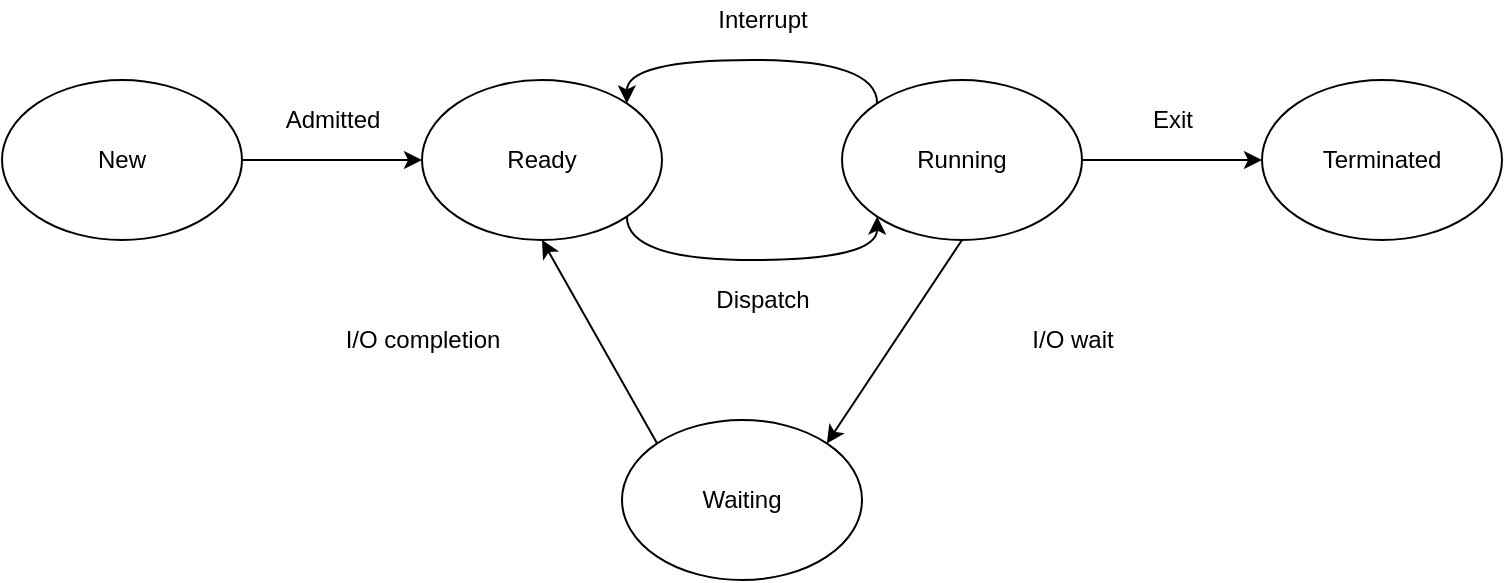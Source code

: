 <mxfile version="13.7.9" type="device"><diagram id="-zuZe3eaNxi7ylrW6iHS" name="Page-1"><mxGraphModel dx="1086" dy="806" grid="1" gridSize="10" guides="1" tooltips="1" connect="1" arrows="1" fold="1" page="1" pageScale="1" pageWidth="850" pageHeight="1100" math="0" shadow="0"><root><mxCell id="0"/><mxCell id="1" parent="0"/><mxCell id="0gNDZZDYRw2D3URfBo-4-1" value="New" style="ellipse;whiteSpace=wrap;html=1;" parent="1" vertex="1"><mxGeometry x="70" y="80" width="120" height="80" as="geometry"/></mxCell><mxCell id="0gNDZZDYRw2D3URfBo-4-2" value="Ready" style="ellipse;whiteSpace=wrap;html=1;" parent="1" vertex="1"><mxGeometry x="280" y="80" width="120" height="80" as="geometry"/></mxCell><mxCell id="0gNDZZDYRw2D3URfBo-4-3" value="Running" style="ellipse;whiteSpace=wrap;html=1;" parent="1" vertex="1"><mxGeometry x="490" y="80" width="120" height="80" as="geometry"/></mxCell><mxCell id="0gNDZZDYRw2D3URfBo-4-4" value="Terminated" style="ellipse;whiteSpace=wrap;html=1;" parent="1" vertex="1"><mxGeometry x="700" y="80" width="120" height="80" as="geometry"/></mxCell><mxCell id="0gNDZZDYRw2D3URfBo-4-5" value="Waiting" style="ellipse;whiteSpace=wrap;html=1;" parent="1" vertex="1"><mxGeometry x="380" y="250" width="120" height="80" as="geometry"/></mxCell><mxCell id="0gNDZZDYRw2D3URfBo-4-6" value="" style="endArrow=classic;html=1;entryX=0;entryY=0.5;entryDx=0;entryDy=0;" parent="1" target="0gNDZZDYRw2D3URfBo-4-2" edge="1"><mxGeometry width="50" height="50" relative="1" as="geometry"><mxPoint x="190" y="120" as="sourcePoint"/><mxPoint x="240" y="70" as="targetPoint"/></mxGeometry></mxCell><mxCell id="0gNDZZDYRw2D3URfBo-4-7" value="Admitted" style="text;html=1;align=center;verticalAlign=middle;resizable=0;points=[];autosize=1;" parent="1" vertex="1"><mxGeometry x="205" y="90" width="60" height="20" as="geometry"/></mxCell><mxCell id="0gNDZZDYRw2D3URfBo-4-8" value="" style="endArrow=classic;html=1;entryX=0;entryY=0.5;entryDx=0;entryDy=0;" parent="1" edge="1"><mxGeometry width="50" height="50" relative="1" as="geometry"><mxPoint x="610" y="120" as="sourcePoint"/><mxPoint x="700" y="120" as="targetPoint"/></mxGeometry></mxCell><mxCell id="0gNDZZDYRw2D3URfBo-4-9" value="Exit" style="text;html=1;align=center;verticalAlign=middle;resizable=0;points=[];autosize=1;" parent="1" vertex="1"><mxGeometry x="635" y="90" width="40" height="20" as="geometry"/></mxCell><mxCell id="0gNDZZDYRw2D3URfBo-4-13" value="Interrupt" style="text;html=1;align=center;verticalAlign=middle;resizable=0;points=[];autosize=1;" parent="1" vertex="1"><mxGeometry x="420" y="40" width="60" height="20" as="geometry"/></mxCell><mxCell id="0gNDZZDYRw2D3URfBo-4-14" value="Dispatch" style="text;html=1;align=center;verticalAlign=middle;resizable=0;points=[];autosize=1;" parent="1" vertex="1"><mxGeometry x="420" y="180" width="60" height="20" as="geometry"/></mxCell><mxCell id="0gNDZZDYRw2D3URfBo-4-15" value="" style="endArrow=classic;html=1;exitX=0.5;exitY=1;exitDx=0;exitDy=0;entryX=1;entryY=0;entryDx=0;entryDy=0;" parent="1" source="0gNDZZDYRw2D3URfBo-4-3" target="0gNDZZDYRw2D3URfBo-4-5" edge="1"><mxGeometry width="50" height="50" relative="1" as="geometry"><mxPoint x="380" y="270" as="sourcePoint"/><mxPoint x="430" y="220" as="targetPoint"/></mxGeometry></mxCell><mxCell id="0gNDZZDYRw2D3URfBo-4-16" value="" style="endArrow=classic;html=1;exitX=0;exitY=0;exitDx=0;exitDy=0;entryX=0.5;entryY=1;entryDx=0;entryDy=0;" parent="1" source="0gNDZZDYRw2D3URfBo-4-5" target="0gNDZZDYRw2D3URfBo-4-2" edge="1"><mxGeometry width="50" height="50" relative="1" as="geometry"><mxPoint x="320" y="330" as="sourcePoint"/><mxPoint x="370" y="280" as="targetPoint"/></mxGeometry></mxCell><mxCell id="0gNDZZDYRw2D3URfBo-4-17" value="I/O completion" style="text;html=1;align=center;verticalAlign=middle;resizable=0;points=[];autosize=1;" parent="1" vertex="1"><mxGeometry x="235" y="200" width="90" height="20" as="geometry"/></mxCell><mxCell id="0gNDZZDYRw2D3URfBo-4-18" value="I/O wait" style="text;html=1;align=center;verticalAlign=middle;resizable=0;points=[];autosize=1;" parent="1" vertex="1"><mxGeometry x="575" y="200" width="60" height="20" as="geometry"/></mxCell><mxCell id="U8QXGkGVqUnqTEyEx_1J-1" value="" style="endArrow=classic;html=1;exitX=0;exitY=0;exitDx=0;exitDy=0;entryX=1;entryY=0;entryDx=0;entryDy=0;edgeStyle=orthogonalEdgeStyle;curved=1;" edge="1" parent="1" source="0gNDZZDYRw2D3URfBo-4-3" target="0gNDZZDYRw2D3URfBo-4-2"><mxGeometry width="50" height="50" relative="1" as="geometry"><mxPoint x="410" y="130" as="sourcePoint"/><mxPoint x="460" y="80" as="targetPoint"/><Array as="points"><mxPoint x="508" y="70"/><mxPoint x="382" y="70"/></Array></mxGeometry></mxCell><mxCell id="U8QXGkGVqUnqTEyEx_1J-2" value="" style="endArrow=classic;html=1;exitX=1;exitY=1;exitDx=0;exitDy=0;entryX=0;entryY=1;entryDx=0;entryDy=0;edgeStyle=orthogonalEdgeStyle;curved=1;" edge="1" parent="1" source="0gNDZZDYRw2D3URfBo-4-2" target="0gNDZZDYRw2D3URfBo-4-3"><mxGeometry width="50" height="50" relative="1" as="geometry"><mxPoint x="410" y="180" as="sourcePoint"/><mxPoint x="460" y="130" as="targetPoint"/><Array as="points"><mxPoint x="382" y="170"/><mxPoint x="508" y="170"/></Array></mxGeometry></mxCell></root></mxGraphModel></diagram></mxfile>
